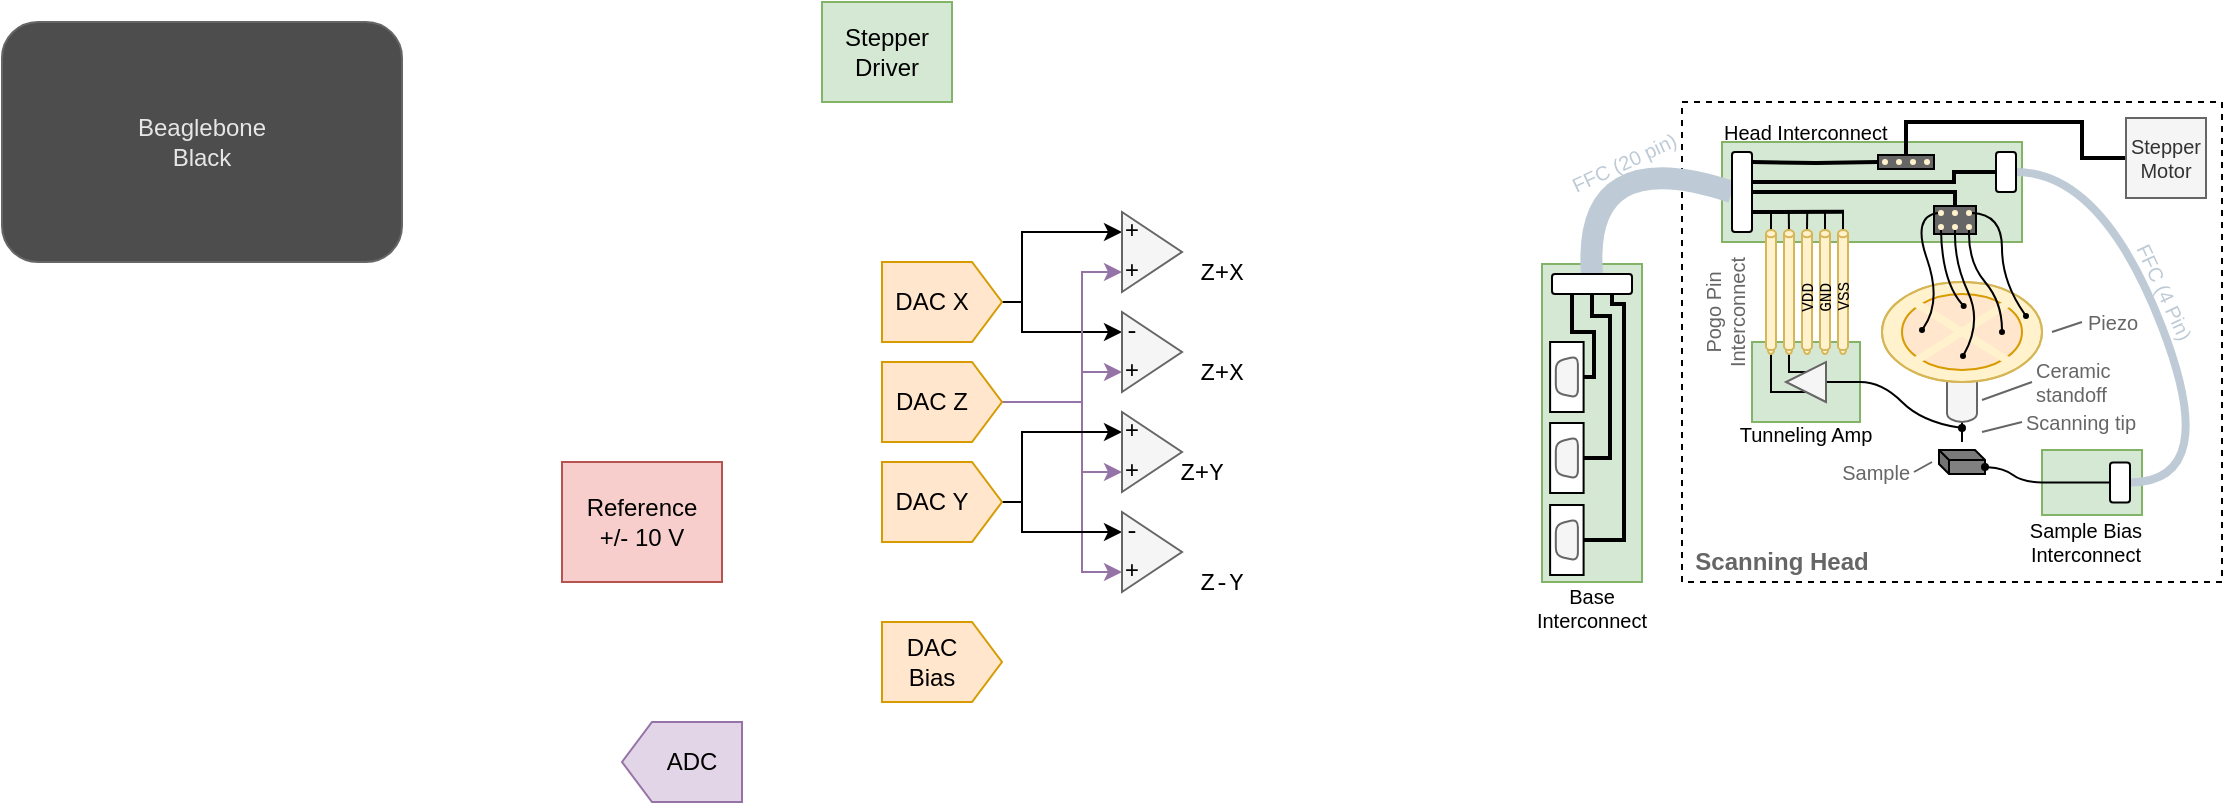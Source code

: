 <mxfile version="13.7.9" type="device"><diagram id="PWVRmw9z55yiGu2yDDxT" name="Page-1"><mxGraphModel dx="1240" dy="660" grid="1" gridSize="10" guides="1" tooltips="1" connect="1" arrows="1" fold="1" page="1" pageScale="1" pageWidth="1169" pageHeight="827" math="0" shadow="0"><root><mxCell id="0"/><mxCell id="1" parent="0"/><mxCell id="-ujul2zUoipCMN6Cd_q_-185" value="" style="rounded=0;whiteSpace=wrap;html=1;shadow=0;glass=0;sketch=0;fontFamily=Helvetica;fontSize=10;align=left;dashed=1;" vertex="1" parent="1"><mxGeometry x="1080" y="240" width="270" height="240" as="geometry"/></mxCell><mxCell id="-ujul2zUoipCMN6Cd_q_-92" value="" style="rounded=0;whiteSpace=wrap;html=1;strokeColor=#82b366;fillColor=#d5e8d4;fontFamily=Helvetica;fontSize=12;" vertex="1" parent="1"><mxGeometry x="1115" y="360" width="54" height="40" as="geometry"/></mxCell><mxCell id="-ujul2zUoipCMN6Cd_q_-146" value="" style="ellipse;whiteSpace=wrap;html=1;rounded=1;shadow=0;glass=0;sketch=0;strokeColor=#d6b656;fillColor=#fff2cc;fontFamily=Helvetica;fontSize=10;align=left;" vertex="1" parent="1"><mxGeometry x="1159" y="362" width="3" height="4" as="geometry"/></mxCell><mxCell id="-ujul2zUoipCMN6Cd_q_-99" value="" style="endArrow=none;html=1;strokeWidth=1;fontFamily=Helvetica;fontSize=12;fontColor=#000000;endFill=0;endSize=3;exitX=0.5;exitY=1;exitDx=0;exitDy=0;exitPerimeter=0;" edge="1" parent="1" source="-ujul2zUoipCMN6Cd_q_-98"><mxGeometry width="50" height="50" relative="1" as="geometry"><mxPoint x="1240" y="410" as="sourcePoint"/><mxPoint x="1220" y="410" as="targetPoint"/></mxGeometry></mxCell><mxCell id="-ujul2zUoipCMN6Cd_q_-98" value="" style="shape=cylinder3;whiteSpace=wrap;html=1;boundedLbl=1;backgroundOutline=1;size=4.4;fontFamily=Helvetica;fontSize=12;fillColor=#f5f5f5;strokeColor=#666666;fontColor=#333333;" vertex="1" parent="1"><mxGeometry x="1212.5" y="350" width="15" height="50" as="geometry"/></mxCell><mxCell id="-ujul2zUoipCMN6Cd_q_-1" value="Beaglebone&lt;br&gt;&lt;div&gt;Black&lt;/div&gt;" style="rounded=1;whiteSpace=wrap;html=1;strokeColor=#666666;fillColor=#4D4D4D;fontColor=#E6E6E6;" vertex="1" parent="1"><mxGeometry x="240" y="200" width="200" height="120" as="geometry"/></mxCell><mxCell id="-ujul2zUoipCMN6Cd_q_-2" value="&lt;div&gt;Reference&lt;/div&gt;&lt;div&gt;+/- 10 V&lt;br&gt;&lt;/div&gt;" style="rounded=0;whiteSpace=wrap;html=1;fillColor=#f8cecc;strokeColor=#b85450;" vertex="1" parent="1"><mxGeometry x="520" y="420" width="80" height="60" as="geometry"/></mxCell><mxCell id="-ujul2zUoipCMN6Cd_q_-50" style="edgeStyle=orthogonalEdgeStyle;rounded=0;jumpStyle=arc;orthogonalLoop=1;jettySize=auto;html=1;exitX=0.5;exitY=1;exitDx=0;exitDy=0;entryX=0;entryY=0.25;entryDx=0;entryDy=0;fontSize=12;fontColor=#000000;" edge="1" parent="1" source="-ujul2zUoipCMN6Cd_q_-4" target="-ujul2zUoipCMN6Cd_q_-21"><mxGeometry relative="1" as="geometry"><Array as="points"><mxPoint x="750" y="340"/><mxPoint x="750" y="305"/></Array></mxGeometry></mxCell><mxCell id="-ujul2zUoipCMN6Cd_q_-54" style="edgeStyle=orthogonalEdgeStyle;rounded=0;jumpStyle=arc;orthogonalLoop=1;jettySize=auto;html=1;exitX=0.5;exitY=1;exitDx=0;exitDy=0;entryX=0;entryY=0.25;entryDx=0;entryDy=0;fontSize=12;fontColor=#000000;" edge="1" parent="1" source="-ujul2zUoipCMN6Cd_q_-4" target="-ujul2zUoipCMN6Cd_q_-51"><mxGeometry relative="1" as="geometry"><Array as="points"><mxPoint x="750" y="340"/><mxPoint x="750" y="355"/></Array></mxGeometry></mxCell><mxCell id="-ujul2zUoipCMN6Cd_q_-4" value="" style="shape=offPageConnector;whiteSpace=wrap;html=1;rotation=-90;size=0.25;fillColor=#ffe6cc;strokeColor=#d79b00;" vertex="1" parent="1"><mxGeometry x="690" y="310" width="40" height="60" as="geometry"/></mxCell><mxCell id="-ujul2zUoipCMN6Cd_q_-6" value="DAC X" style="text;html=1;strokeColor=none;fillColor=none;align=center;verticalAlign=middle;whiteSpace=wrap;rounded=0;fontStyle=0;fontSize=12;" vertex="1" parent="1"><mxGeometry x="680" y="320" width="50" height="40" as="geometry"/></mxCell><mxCell id="-ujul2zUoipCMN6Cd_q_-57" style="edgeStyle=orthogonalEdgeStyle;rounded=0;jumpStyle=none;orthogonalLoop=1;jettySize=auto;html=1;exitX=0.5;exitY=1;exitDx=0;exitDy=0;entryX=0;entryY=0.75;entryDx=0;entryDy=0;fontSize=12;fontColor=#000000;fillColor=#e1d5e7;strokeColor=#9673a6;" edge="1" parent="1" source="-ujul2zUoipCMN6Cd_q_-14" target="-ujul2zUoipCMN6Cd_q_-21"><mxGeometry relative="1" as="geometry"><Array as="points"><mxPoint x="780" y="390"/><mxPoint x="780" y="325"/></Array></mxGeometry></mxCell><mxCell id="-ujul2zUoipCMN6Cd_q_-58" style="edgeStyle=orthogonalEdgeStyle;rounded=0;jumpStyle=none;orthogonalLoop=1;jettySize=auto;html=1;exitX=0.5;exitY=1;exitDx=0;exitDy=0;entryX=0;entryY=0.75;entryDx=0;entryDy=0;fontSize=12;fontColor=#000000;fillColor=#e1d5e7;strokeColor=#9673a6;" edge="1" parent="1" source="-ujul2zUoipCMN6Cd_q_-14" target="-ujul2zUoipCMN6Cd_q_-51"><mxGeometry relative="1" as="geometry"><Array as="points"><mxPoint x="780" y="390"/><mxPoint x="780" y="375"/></Array></mxGeometry></mxCell><mxCell id="-ujul2zUoipCMN6Cd_q_-59" style="edgeStyle=orthogonalEdgeStyle;rounded=0;jumpStyle=none;orthogonalLoop=1;jettySize=auto;html=1;exitX=0.5;exitY=1;exitDx=0;exitDy=0;entryX=0;entryY=0.75;entryDx=0;entryDy=0;fontSize=12;fontColor=#000000;fillColor=#e1d5e7;strokeColor=#9673a6;" edge="1" parent="1" source="-ujul2zUoipCMN6Cd_q_-14" target="-ujul2zUoipCMN6Cd_q_-52"><mxGeometry relative="1" as="geometry"><Array as="points"><mxPoint x="780" y="390"/><mxPoint x="780" y="425"/></Array></mxGeometry></mxCell><mxCell id="-ujul2zUoipCMN6Cd_q_-60" style="edgeStyle=orthogonalEdgeStyle;rounded=0;jumpStyle=none;orthogonalLoop=1;jettySize=auto;html=1;exitX=0.5;exitY=1;exitDx=0;exitDy=0;entryX=0;entryY=0.75;entryDx=0;entryDy=0;fontSize=12;fontColor=#000000;fillColor=#e1d5e7;strokeColor=#9673a6;" edge="1" parent="1" source="-ujul2zUoipCMN6Cd_q_-14" target="-ujul2zUoipCMN6Cd_q_-53"><mxGeometry relative="1" as="geometry"><Array as="points"><mxPoint x="780" y="390"/><mxPoint x="780" y="475"/></Array></mxGeometry></mxCell><mxCell id="-ujul2zUoipCMN6Cd_q_-14" value="" style="shape=offPageConnector;whiteSpace=wrap;html=1;rotation=-90;size=0.25;fillColor=#ffe6cc;strokeColor=#d79b00;" vertex="1" parent="1"><mxGeometry x="690" y="360" width="40" height="60" as="geometry"/></mxCell><mxCell id="-ujul2zUoipCMN6Cd_q_-15" value="DAC Z" style="text;html=1;strokeColor=none;fillColor=none;align=center;verticalAlign=middle;whiteSpace=wrap;rounded=0;" vertex="1" parent="1"><mxGeometry x="680" y="370" width="50" height="40" as="geometry"/></mxCell><mxCell id="-ujul2zUoipCMN6Cd_q_-55" style="edgeStyle=orthogonalEdgeStyle;rounded=0;jumpStyle=none;orthogonalLoop=1;jettySize=auto;html=1;exitX=0.5;exitY=1;exitDx=0;exitDy=0;entryX=0;entryY=0.25;entryDx=0;entryDy=0;fontSize=12;fontColor=#000000;" edge="1" parent="1" source="-ujul2zUoipCMN6Cd_q_-16" target="-ujul2zUoipCMN6Cd_q_-52"><mxGeometry relative="1" as="geometry"><Array as="points"><mxPoint x="750" y="440"/><mxPoint x="750" y="405"/></Array></mxGeometry></mxCell><mxCell id="-ujul2zUoipCMN6Cd_q_-56" style="edgeStyle=orthogonalEdgeStyle;rounded=0;jumpStyle=none;orthogonalLoop=1;jettySize=auto;html=1;exitX=0.5;exitY=1;exitDx=0;exitDy=0;entryX=0;entryY=0.25;entryDx=0;entryDy=0;fontSize=12;fontColor=#000000;" edge="1" parent="1" source="-ujul2zUoipCMN6Cd_q_-16" target="-ujul2zUoipCMN6Cd_q_-53"><mxGeometry relative="1" as="geometry"><Array as="points"><mxPoint x="750" y="440"/><mxPoint x="750" y="455"/></Array></mxGeometry></mxCell><mxCell id="-ujul2zUoipCMN6Cd_q_-16" value="" style="shape=offPageConnector;whiteSpace=wrap;html=1;rotation=-90;size=0.25;fillColor=#ffe6cc;strokeColor=#d79b00;" vertex="1" parent="1"><mxGeometry x="690" y="410" width="40" height="60" as="geometry"/></mxCell><mxCell id="-ujul2zUoipCMN6Cd_q_-17" value="&lt;div&gt;DAC Y&lt;/div&gt;" style="text;html=1;strokeColor=none;fillColor=none;align=center;verticalAlign=middle;whiteSpace=wrap;rounded=0;" vertex="1" parent="1"><mxGeometry x="680" y="420" width="50" height="40" as="geometry"/></mxCell><mxCell id="-ujul2zUoipCMN6Cd_q_-18" value="" style="shape=offPageConnector;whiteSpace=wrap;html=1;rotation=-90;size=0.25;fillColor=#ffe6cc;strokeColor=#d79b00;" vertex="1" parent="1"><mxGeometry x="690" y="490" width="40" height="60" as="geometry"/></mxCell><mxCell id="-ujul2zUoipCMN6Cd_q_-19" value="DAC Bias" style="text;html=1;strokeColor=none;fillColor=none;align=center;verticalAlign=middle;whiteSpace=wrap;rounded=0;" vertex="1" parent="1"><mxGeometry x="680" y="500" width="50" height="40" as="geometry"/></mxCell><mxCell id="-ujul2zUoipCMN6Cd_q_-21" value="" style="triangle;whiteSpace=wrap;html=1;fillColor=#f5f5f5;strokeColor=#666666;fontColor=#333333;" vertex="1" parent="1"><mxGeometry x="800" y="295" width="30" height="40" as="geometry"/></mxCell><mxCell id="-ujul2zUoipCMN6Cd_q_-42" value="Stepper Driver" style="rounded=0;whiteSpace=wrap;html=1;fontSize=12;fillColor=#d5e8d4;strokeColor=#82b366;" vertex="1" parent="1"><mxGeometry x="650" y="190" width="65" height="50" as="geometry"/></mxCell><mxCell id="-ujul2zUoipCMN6Cd_q_-48" value="+" style="text;html=1;strokeColor=none;fillColor=none;align=center;verticalAlign=middle;whiteSpace=wrap;rounded=0;fontSize=12;fontColor=#000000;fontFamily=Courier New;" vertex="1" parent="1"><mxGeometry x="800" y="295" width="10" height="20" as="geometry"/></mxCell><mxCell id="-ujul2zUoipCMN6Cd_q_-49" value="+" style="text;html=1;strokeColor=none;fillColor=none;align=center;verticalAlign=middle;whiteSpace=wrap;rounded=0;fontSize=12;fontColor=#000000;fontFamily=Courier New;" vertex="1" parent="1"><mxGeometry x="800" y="315" width="10" height="20" as="geometry"/></mxCell><mxCell id="-ujul2zUoipCMN6Cd_q_-51" value="" style="triangle;whiteSpace=wrap;html=1;fillColor=#f5f5f5;strokeColor=#666666;fontColor=#333333;" vertex="1" parent="1"><mxGeometry x="800" y="345" width="30" height="40" as="geometry"/></mxCell><mxCell id="-ujul2zUoipCMN6Cd_q_-52" value="" style="triangle;whiteSpace=wrap;html=1;fillColor=#f5f5f5;strokeColor=#666666;fontColor=#333333;" vertex="1" parent="1"><mxGeometry x="800" y="395" width="30" height="40" as="geometry"/></mxCell><mxCell id="-ujul2zUoipCMN6Cd_q_-53" value="" style="triangle;whiteSpace=wrap;html=1;fillColor=#f5f5f5;strokeColor=#666666;fontColor=#333333;" vertex="1" parent="1"><mxGeometry x="800" y="445" width="30" height="40" as="geometry"/></mxCell><mxCell id="-ujul2zUoipCMN6Cd_q_-61" value="-" style="text;html=1;strokeColor=none;fillColor=none;align=center;verticalAlign=middle;whiteSpace=wrap;rounded=0;fontSize=12;fontColor=#000000;fontFamily=Courier New;" vertex="1" parent="1"><mxGeometry x="800" y="345" width="10" height="20" as="geometry"/></mxCell><mxCell id="-ujul2zUoipCMN6Cd_q_-62" value="+" style="text;html=1;strokeColor=none;fillColor=none;align=center;verticalAlign=middle;whiteSpace=wrap;rounded=0;fontSize=12;fontColor=#000000;fontFamily=Courier New;" vertex="1" parent="1"><mxGeometry x="800" y="365" width="10" height="20" as="geometry"/></mxCell><mxCell id="-ujul2zUoipCMN6Cd_q_-63" value="+" style="text;html=1;strokeColor=none;fillColor=none;align=center;verticalAlign=middle;whiteSpace=wrap;rounded=0;fontSize=12;fontColor=#000000;fontFamily=Courier New;" vertex="1" parent="1"><mxGeometry x="800" y="395" width="10" height="20" as="geometry"/></mxCell><mxCell id="-ujul2zUoipCMN6Cd_q_-64" value="+" style="text;html=1;strokeColor=none;fillColor=none;align=center;verticalAlign=middle;whiteSpace=wrap;rounded=0;fontSize=12;fontColor=#000000;fontFamily=Courier New;" vertex="1" parent="1"><mxGeometry x="800" y="415" width="10" height="20" as="geometry"/></mxCell><mxCell id="-ujul2zUoipCMN6Cd_q_-65" value="-" style="text;html=1;strokeColor=none;fillColor=none;align=center;verticalAlign=middle;whiteSpace=wrap;rounded=0;fontSize=12;fontColor=#000000;fontFamily=Courier New;" vertex="1" parent="1"><mxGeometry x="800" y="445" width="10" height="20" as="geometry"/></mxCell><mxCell id="-ujul2zUoipCMN6Cd_q_-66" value="+" style="text;html=1;strokeColor=none;fillColor=none;align=center;verticalAlign=middle;whiteSpace=wrap;rounded=0;fontSize=12;fontColor=#000000;fontFamily=Courier New;" vertex="1" parent="1"><mxGeometry x="800" y="465" width="10" height="20" as="geometry"/></mxCell><mxCell id="-ujul2zUoipCMN6Cd_q_-73" value="&lt;font face=&quot;Courier New&quot;&gt;Z+X&lt;/font&gt;" style="text;html=1;strokeColor=none;fillColor=none;align=center;verticalAlign=middle;whiteSpace=wrap;rounded=0;fontSize=12;fontColor=#000000;" vertex="1" parent="1"><mxGeometry x="830" y="315" width="40" height="20" as="geometry"/></mxCell><mxCell id="-ujul2zUoipCMN6Cd_q_-74" value="&lt;font face=&quot;Courier New&quot;&gt;Z+X&lt;/font&gt;" style="text;html=1;strokeColor=none;fillColor=none;align=center;verticalAlign=middle;whiteSpace=wrap;rounded=0;fontSize=12;fontColor=#000000;" vertex="1" parent="1"><mxGeometry x="830" y="365" width="40" height="20" as="geometry"/></mxCell><mxCell id="-ujul2zUoipCMN6Cd_q_-75" value="&lt;font face=&quot;Courier New&quot;&gt;Z+Y&lt;/font&gt;" style="text;html=1;strokeColor=none;fillColor=none;align=center;verticalAlign=middle;whiteSpace=wrap;rounded=0;fontSize=12;fontColor=#000000;" vertex="1" parent="1"><mxGeometry x="820" y="415" width="40" height="20" as="geometry"/></mxCell><mxCell id="-ujul2zUoipCMN6Cd_q_-76" value="&lt;font face=&quot;Courier New&quot;&gt;Z-Y&lt;/font&gt;" style="text;html=1;strokeColor=none;fillColor=none;align=center;verticalAlign=middle;whiteSpace=wrap;rounded=0;fontSize=12;fontColor=#000000;" vertex="1" parent="1"><mxGeometry x="830" y="470" width="40" height="20" as="geometry"/></mxCell><mxCell id="-ujul2zUoipCMN6Cd_q_-86" value="" style="shape=offPageConnector;whiteSpace=wrap;html=1;rotation=90;size=0.25;fillColor=#e1d5e7;strokeColor=#9673a6;" vertex="1" parent="1"><mxGeometry x="560" y="540" width="40" height="60" as="geometry"/></mxCell><mxCell id="-ujul2zUoipCMN6Cd_q_-87" value="ADC" style="text;html=1;strokeColor=none;fillColor=none;align=center;verticalAlign=middle;whiteSpace=wrap;rounded=0;" vertex="1" parent="1"><mxGeometry x="560" y="550" width="50" height="40" as="geometry"/></mxCell><mxCell id="-ujul2zUoipCMN6Cd_q_-91" value="Piezo" style="text;html=1;strokeColor=none;fillColor=none;align=right;verticalAlign=middle;whiteSpace=wrap;rounded=0;fontFamily=Helvetica;fontSize=10;fontColor=#666666;" vertex="1" parent="1"><mxGeometry x="1280" y="340" width="30" height="20" as="geometry"/></mxCell><mxCell id="-ujul2zUoipCMN6Cd_q_-93" value="" style="ellipse;whiteSpace=wrap;html=1;fillColor=#fff2cc;fontFamily=Helvetica;fontSize=12;strokeColor=#d6b656;" vertex="1" parent="1"><mxGeometry x="1180" y="330" width="80" height="50" as="geometry"/></mxCell><mxCell id="-ujul2zUoipCMN6Cd_q_-94" value="" style="ellipse;whiteSpace=wrap;html=1;strokeColor=#d79b00;fillColor=#ffe6cc;fontFamily=Helvetica;fontSize=12;" vertex="1" parent="1"><mxGeometry x="1190" y="336" width="60" height="38" as="geometry"/></mxCell><mxCell id="-ujul2zUoipCMN6Cd_q_-95" value="" style="endArrow=none;html=1;strokeWidth=4;fontFamily=Helvetica;fontSize=12;fontColor=#000000;exitX=0;exitY=1;exitDx=0;exitDy=0;entryX=1;entryY=0;entryDx=0;entryDy=0;strokeColor=#FFF2CC;" edge="1" parent="1" source="-ujul2zUoipCMN6Cd_q_-93" target="-ujul2zUoipCMN6Cd_q_-93"><mxGeometry width="50" height="50" relative="1" as="geometry"><mxPoint x="1250" y="420" as="sourcePoint"/><mxPoint x="1300" y="370" as="targetPoint"/></mxGeometry></mxCell><mxCell id="-ujul2zUoipCMN6Cd_q_-96" value="" style="endArrow=none;html=1;strokeWidth=4;fontFamily=Helvetica;fontSize=12;fontColor=#000000;exitX=1;exitY=1;exitDx=0;exitDy=0;entryX=0;entryY=0;entryDx=0;entryDy=0;strokeColor=#FFF2CC;" edge="1" parent="1" source="-ujul2zUoipCMN6Cd_q_-93" target="-ujul2zUoipCMN6Cd_q_-93"><mxGeometry width="50" height="50" relative="1" as="geometry"><mxPoint x="1201.617" y="408.186" as="sourcePoint"/><mxPoint x="1258.284" y="351.716" as="targetPoint"/></mxGeometry></mxCell><mxCell id="-ujul2zUoipCMN6Cd_q_-97" value="" style="ellipse;whiteSpace=wrap;html=1;strokeColor=#d6b656;fontFamily=Helvetica;fontSize=12;fillColor=none;" vertex="1" parent="1"><mxGeometry x="1180" y="330" width="80" height="50" as="geometry"/></mxCell><mxCell id="-ujul2zUoipCMN6Cd_q_-100" value="Ceramic standoff" style="text;html=1;strokeColor=none;fillColor=none;align=left;verticalAlign=middle;whiteSpace=wrap;rounded=0;fontFamily=Helvetica;fontSize=10;fontColor=#666666;" vertex="1" parent="1"><mxGeometry x="1255" y="370" width="60" height="20" as="geometry"/></mxCell><mxCell id="-ujul2zUoipCMN6Cd_q_-101" value="Scanning tip" style="text;html=1;strokeColor=none;fillColor=none;align=left;verticalAlign=middle;whiteSpace=wrap;rounded=0;fontFamily=Helvetica;fontSize=10;fontColor=#666666;" vertex="1" parent="1"><mxGeometry x="1250" y="390" width="60" height="20" as="geometry"/></mxCell><mxCell id="-ujul2zUoipCMN6Cd_q_-102" value="" style="endArrow=none;html=1;strokeColor=#666666;strokeWidth=1;fontFamily=Helvetica;fontSize=10;fontColor=#808080;exitX=0;exitY=0.5;exitDx=0;exitDy=0;fillColor=#f5f5f5;" edge="1" parent="1" source="-ujul2zUoipCMN6Cd_q_-100"><mxGeometry width="50" height="50" relative="1" as="geometry"><mxPoint x="1260" y="414" as="sourcePoint"/><mxPoint x="1230" y="389" as="targetPoint"/></mxGeometry></mxCell><mxCell id="-ujul2zUoipCMN6Cd_q_-103" value="" style="endArrow=none;html=1;strokeColor=#666666;strokeWidth=1;fontFamily=Helvetica;fontSize=10;fontColor=#808080;exitX=0;exitY=0.5;exitDx=0;exitDy=0;fillColor=#f5f5f5;" edge="1" parent="1" source="-ujul2zUoipCMN6Cd_q_-101"><mxGeometry width="50" height="50" relative="1" as="geometry"><mxPoint x="1200" y="394" as="sourcePoint"/><mxPoint x="1230" y="405" as="targetPoint"/></mxGeometry></mxCell><mxCell id="-ujul2zUoipCMN6Cd_q_-113" value="" style="endArrow=none;html=1;strokeColor=#666666;strokeWidth=1;fontFamily=Helvetica;fontSize=10;fontColor=#808080;exitX=0;exitY=0.5;exitDx=0;exitDy=0;fillColor=#f5f5f5;" edge="1" parent="1" source="-ujul2zUoipCMN6Cd_q_-91"><mxGeometry width="50" height="50" relative="1" as="geometry"><mxPoint x="1280" y="369" as="sourcePoint"/><mxPoint x="1265" y="355" as="targetPoint"/></mxGeometry></mxCell><mxCell id="-ujul2zUoipCMN6Cd_q_-114" value="" style="rounded=0;whiteSpace=wrap;html=1;strokeColor=#82b366;fillColor=#d5e8d4;fontFamily=Helvetica;fontSize=10;align=left;shadow=0;" vertex="1" parent="1"><mxGeometry x="1100" y="260" width="150" height="50" as="geometry"/></mxCell><mxCell id="-ujul2zUoipCMN6Cd_q_-115" value="" style="curved=1;endArrow=none;html=1;strokeWidth=1;fontFamily=Helvetica;fontSize=10;fontColor=#666666;endFill=0;entryX=1;entryY=0.5;entryDx=0;entryDy=0;endSize=3;startSize=3;startArrow=oval;startFill=1;" edge="1" parent="1" target="-ujul2zUoipCMN6Cd_q_-92"><mxGeometry width="50" height="50" relative="1" as="geometry"><mxPoint x="1220" y="403" as="sourcePoint"/><mxPoint x="1150" y="370" as="targetPoint"/><Array as="points"><mxPoint x="1200" y="400"/><mxPoint x="1180" y="380"/></Array></mxGeometry></mxCell><mxCell id="-ujul2zUoipCMN6Cd_q_-117" value="Tunneling Amp" style="text;html=1;strokeColor=none;fillColor=none;align=center;verticalAlign=middle;whiteSpace=wrap;rounded=0;fontFamily=Helvetica;fontSize=10;" vertex="1" parent="1"><mxGeometry x="1107" y="401" width="70" height="10" as="geometry"/></mxCell><mxCell id="-ujul2zUoipCMN6Cd_q_-118" value="" style="endArrow=none;html=1;strokeWidth=1;fontFamily=Helvetica;fontSize=10;fontColor=#000000;exitX=0;exitY=0.5;exitDx=0;exitDy=0;entryX=1;entryY=0.5;entryDx=0;entryDy=0;" edge="1" parent="1" source="-ujul2zUoipCMN6Cd_q_-116" target="-ujul2zUoipCMN6Cd_q_-92"><mxGeometry width="50" height="50" relative="1" as="geometry"><mxPoint x="1109" y="430" as="sourcePoint"/><mxPoint x="1159" y="380" as="targetPoint"/></mxGeometry></mxCell><mxCell id="-ujul2zUoipCMN6Cd_q_-155" style="edgeStyle=orthogonalEdgeStyle;rounded=0;sketch=0;jumpStyle=none;orthogonalLoop=1;jettySize=auto;html=1;exitX=0.5;exitY=1;exitDx=0;exitDy=0;entryX=0.5;entryY=1;entryDx=0;entryDy=0;startArrow=none;startFill=0;startSize=2;endArrow=none;endFill=0;endSize=3;strokeWidth=1;fontFamily=Helvetica;fontSize=10;fontColor=#BECBD6;" edge="1" parent="1" source="-ujul2zUoipCMN6Cd_q_-116" target="-ujul2zUoipCMN6Cd_q_-151"><mxGeometry relative="1" as="geometry"/></mxCell><mxCell id="-ujul2zUoipCMN6Cd_q_-156" style="edgeStyle=orthogonalEdgeStyle;rounded=0;sketch=0;jumpStyle=none;orthogonalLoop=1;jettySize=auto;html=1;exitX=0.5;exitY=0;exitDx=0;exitDy=0;entryX=0.5;entryY=1;entryDx=0;entryDy=0;startArrow=none;startFill=0;startSize=2;endArrow=none;endFill=0;endSize=3;strokeColor=#000000;strokeWidth=1;fontFamily=Helvetica;fontSize=10;fontColor=#BECBD6;" edge="1" parent="1" source="-ujul2zUoipCMN6Cd_q_-116" target="-ujul2zUoipCMN6Cd_q_-153"><mxGeometry relative="1" as="geometry"/></mxCell><mxCell id="-ujul2zUoipCMN6Cd_q_-116" value="" style="triangle;whiteSpace=wrap;html=1;fillColor=#f5f5f5;strokeColor=#666666;fontColor=#333333;rotation=-180;" vertex="1" parent="1"><mxGeometry x="1132" y="370" width="20" height="20" as="geometry"/></mxCell><mxCell id="-ujul2zUoipCMN6Cd_q_-126" value="" style="rounded=0;whiteSpace=wrap;html=1;strokeColor=#82b366;fillColor=#d5e8d4;fontFamily=Helvetica;fontSize=10;align=left;" vertex="1" parent="1"><mxGeometry x="1010" y="321" width="50" height="159" as="geometry"/></mxCell><mxCell id="-ujul2zUoipCMN6Cd_q_-128" value="" style="rounded=0;whiteSpace=wrap;html=1;strokeColor=#82b366;fillColor=#d5e8d4;fontFamily=Helvetica;fontSize=10;align=left;" vertex="1" parent="1"><mxGeometry x="1260" y="414" width="50" height="32.5" as="geometry"/></mxCell><mxCell id="-ujul2zUoipCMN6Cd_q_-132" value="" style="shape=cube;whiteSpace=wrap;html=1;boundedLbl=1;backgroundOutline=1;darkOpacity=0.05;darkOpacity2=0.1;fontFamily=Helvetica;fontSize=10;align=left;size=5;fillColor=#808080;" vertex="1" parent="1"><mxGeometry x="1208.5" y="414" width="23" height="12" as="geometry"/></mxCell><mxCell id="-ujul2zUoipCMN6Cd_q_-133" value="Sample" style="text;html=1;strokeColor=none;fillColor=none;align=right;verticalAlign=middle;whiteSpace=wrap;rounded=0;fontFamily=Helvetica;fontSize=10;fontColor=#666666;" vertex="1" parent="1"><mxGeometry x="1136" y="415" width="60" height="20" as="geometry"/></mxCell><mxCell id="-ujul2zUoipCMN6Cd_q_-134" value="" style="endArrow=none;html=1;strokeColor=#666666;strokeWidth=1;fontFamily=Helvetica;fontSize=10;fontColor=#808080;fillColor=#f5f5f5;entryX=1;entryY=0.5;entryDx=0;entryDy=0;" edge="1" parent="1" target="-ujul2zUoipCMN6Cd_q_-133"><mxGeometry width="50" height="50" relative="1" as="geometry"><mxPoint x="1205" y="420" as="sourcePoint"/><mxPoint x="1240" y="415" as="targetPoint"/></mxGeometry></mxCell><mxCell id="-ujul2zUoipCMN6Cd_q_-135" value="" style="curved=1;endArrow=none;html=1;strokeWidth=1;fontFamily=Helvetica;fontSize=10;fontColor=#666666;endFill=0;entryX=0;entryY=0.5;entryDx=0;entryDy=0;endSize=3;startSize=3;startArrow=oval;startFill=1;exitX=0;exitY=0;exitDx=23;exitDy=8.5;exitPerimeter=0;" edge="1" parent="1" source="-ujul2zUoipCMN6Cd_q_-132" target="-ujul2zUoipCMN6Cd_q_-128"><mxGeometry width="50" height="50" relative="1" as="geometry"><mxPoint x="1230" y="402" as="sourcePoint"/><mxPoint x="1179" y="379" as="targetPoint"/><Array as="points"><mxPoint x="1241" y="423"/><mxPoint x="1250" y="430"/></Array></mxGeometry></mxCell><mxCell id="-ujul2zUoipCMN6Cd_q_-137" value="" style="endArrow=none;html=1;strokeWidth=1;fontFamily=Helvetica;fontSize=10;fontColor=#000000;exitX=0;exitY=0.5;exitDx=0;exitDy=0;entryX=0;entryY=0.5;entryDx=0;entryDy=0;" edge="1" parent="1" source="-ujul2zUoipCMN6Cd_q_-128" target="-ujul2zUoipCMN6Cd_q_-143"><mxGeometry width="50" height="50" relative="1" as="geometry"><mxPoint x="1267.5" y="434" as="sourcePoint"/><mxPoint x="1270" y="460" as="targetPoint"/></mxGeometry></mxCell><mxCell id="-ujul2zUoipCMN6Cd_q_-136" value="" style="curved=1;endArrow=none;html=1;strokeWidth=4;fontFamily=Helvetica;fontSize=10;fontColor=#000000;endFill=0;sketch=0;entryX=1;entryY=0.5;entryDx=0;entryDy=0;fillColor=#fff2cc;exitX=1;exitY=0.5;exitDx=0;exitDy=0;strokeColor=#BECBD6;" edge="1" parent="1" source="-ujul2zUoipCMN6Cd_q_-143" target="-ujul2zUoipCMN6Cd_q_-142"><mxGeometry width="50" height="50" relative="1" as="geometry"><mxPoint x="1320" y="430" as="sourcePoint"/><mxPoint x="1360" y="380" as="targetPoint"/><Array as="points"><mxPoint x="1350" y="430"/><mxPoint x="1290" y="275"/></Array></mxGeometry></mxCell><mxCell id="-ujul2zUoipCMN6Cd_q_-138" value="Sample Bias Interconnect" style="text;html=1;strokeColor=none;fillColor=none;align=center;verticalAlign=middle;whiteSpace=wrap;rounded=0;fontFamily=Helvetica;fontSize=10;" vertex="1" parent="1"><mxGeometry x="1247" y="455" width="70" height="10" as="geometry"/></mxCell><mxCell id="-ujul2zUoipCMN6Cd_q_-139" value="&lt;div&gt;FFC (4 Pin)&lt;br&gt;&lt;/div&gt;" style="text;html=1;strokeColor=none;fillColor=none;align=center;verticalAlign=middle;whiteSpace=wrap;rounded=0;fontFamily=Helvetica;fontSize=10;rotation=65;fontColor=#BECBD6;" vertex="1" parent="1"><mxGeometry x="1291" y="325" width="61" height="20" as="geometry"/></mxCell><mxCell id="-ujul2zUoipCMN6Cd_q_-141" value="Head Interconnect" style="text;html=1;strokeColor=none;fillColor=none;align=left;verticalAlign=middle;whiteSpace=wrap;rounded=0;fontFamily=Helvetica;fontSize=10;" vertex="1" parent="1"><mxGeometry x="1099" y="250" width="120" height="10" as="geometry"/></mxCell><mxCell id="-ujul2zUoipCMN6Cd_q_-142" value="" style="rounded=1;whiteSpace=wrap;html=1;fontFamily=Helvetica;fontSize=10;align=left;glass=0;shadow=0;" vertex="1" parent="1"><mxGeometry x="1237" y="265" width="10" height="20" as="geometry"/></mxCell><mxCell id="-ujul2zUoipCMN6Cd_q_-143" value="" style="rounded=1;whiteSpace=wrap;html=1;fontFamily=Helvetica;fontSize=10;align=left;sketch=0;" vertex="1" parent="1"><mxGeometry x="1294" y="420.25" width="10" height="20" as="geometry"/></mxCell><mxCell id="-ujul2zUoipCMN6Cd_q_-176" style="edgeStyle=orthogonalEdgeStyle;rounded=0;sketch=0;jumpStyle=none;orthogonalLoop=1;jettySize=auto;html=1;exitX=0.5;exitY=0;exitDx=0;exitDy=0;exitPerimeter=0;startArrow=none;startFill=0;startSize=2;endArrow=none;endFill=0;endSize=3;strokeColor=#000000;strokeWidth=1;fontFamily=Helvetica;fontSize=10;fontColor=#666666;" edge="1" parent="1" source="-ujul2zUoipCMN6Cd_q_-144"><mxGeometry relative="1" as="geometry"><mxPoint x="1161" y="295" as="targetPoint"/><Array as="points"><mxPoint x="1161" y="295"/></Array></mxGeometry></mxCell><mxCell id="-ujul2zUoipCMN6Cd_q_-144" value="" style="shape=cylinder3;whiteSpace=wrap;html=1;boundedLbl=1;backgroundOutline=1;size=1.8;rounded=1;shadow=0;glass=0;sketch=0;strokeColor=#d6b656;fillColor=#fff2cc;fontFamily=Helvetica;fontSize=10;align=left;" vertex="1" parent="1"><mxGeometry x="1158" y="304" width="5" height="60" as="geometry"/></mxCell><mxCell id="-ujul2zUoipCMN6Cd_q_-147" value="" style="ellipse;whiteSpace=wrap;html=1;rounded=1;shadow=0;glass=0;sketch=0;strokeColor=#d6b656;fillColor=#fff2cc;fontFamily=Helvetica;fontSize=10;align=left;" vertex="1" parent="1"><mxGeometry x="1150" y="362" width="3" height="4" as="geometry"/></mxCell><mxCell id="-ujul2zUoipCMN6Cd_q_-177" style="edgeStyle=orthogonalEdgeStyle;rounded=0;sketch=0;jumpStyle=none;orthogonalLoop=1;jettySize=auto;html=1;exitX=0.5;exitY=0;exitDx=0;exitDy=0;exitPerimeter=0;startArrow=none;startFill=0;startSize=2;endArrow=none;endFill=0;endSize=3;strokeColor=#000000;strokeWidth=1;fontFamily=Helvetica;fontSize=10;fontColor=#666666;" edge="1" parent="1" source="-ujul2zUoipCMN6Cd_q_-148"><mxGeometry relative="1" as="geometry"><mxPoint x="1151.5" y="295.056" as="targetPoint"/></mxGeometry></mxCell><mxCell id="-ujul2zUoipCMN6Cd_q_-148" value="" style="shape=cylinder3;whiteSpace=wrap;html=1;boundedLbl=1;backgroundOutline=1;size=1.8;rounded=1;shadow=0;glass=0;sketch=0;strokeColor=#d6b656;fillColor=#fff2cc;fontFamily=Helvetica;fontSize=10;align=left;" vertex="1" parent="1"><mxGeometry x="1149" y="304" width="5" height="60" as="geometry"/></mxCell><mxCell id="-ujul2zUoipCMN6Cd_q_-149" value="" style="ellipse;whiteSpace=wrap;html=1;rounded=1;shadow=0;glass=0;sketch=0;strokeColor=#d6b656;fillColor=#fff2cc;fontFamily=Helvetica;fontSize=10;align=left;" vertex="1" parent="1"><mxGeometry x="1141" y="362" width="3" height="4" as="geometry"/></mxCell><mxCell id="-ujul2zUoipCMN6Cd_q_-178" style="edgeStyle=orthogonalEdgeStyle;rounded=0;sketch=0;jumpStyle=none;orthogonalLoop=1;jettySize=auto;html=1;exitX=0.5;exitY=0;exitDx=0;exitDy=0;exitPerimeter=0;startArrow=none;startFill=0;startSize=2;endArrow=none;endFill=0;endSize=3;strokeColor=#000000;strokeWidth=1;fontFamily=Helvetica;fontSize=10;fontColor=#666666;" edge="1" parent="1" source="-ujul2zUoipCMN6Cd_q_-150"><mxGeometry relative="1" as="geometry"><mxPoint x="1142.611" y="294.778" as="targetPoint"/></mxGeometry></mxCell><mxCell id="-ujul2zUoipCMN6Cd_q_-150" value="" style="shape=cylinder3;whiteSpace=wrap;html=1;boundedLbl=1;backgroundOutline=1;size=1.8;rounded=1;shadow=0;glass=0;sketch=0;strokeColor=#d6b656;fillColor=#fff2cc;fontFamily=Helvetica;fontSize=10;align=left;" vertex="1" parent="1"><mxGeometry x="1140" y="304" width="5" height="60" as="geometry"/></mxCell><mxCell id="-ujul2zUoipCMN6Cd_q_-151" value="" style="ellipse;whiteSpace=wrap;html=1;rounded=1;shadow=0;glass=0;sketch=0;strokeColor=#d6b656;fillColor=#fff2cc;fontFamily=Helvetica;fontSize=10;align=left;" vertex="1" parent="1"><mxGeometry x="1132" y="362" width="3" height="4" as="geometry"/></mxCell><mxCell id="-ujul2zUoipCMN6Cd_q_-179" style="edgeStyle=orthogonalEdgeStyle;rounded=0;sketch=0;jumpStyle=none;orthogonalLoop=1;jettySize=auto;html=1;exitX=0.5;exitY=0;exitDx=0;exitDy=0;exitPerimeter=0;startArrow=none;startFill=0;startSize=2;endArrow=none;endFill=0;endSize=3;strokeColor=#000000;strokeWidth=1;fontFamily=Helvetica;fontSize=10;fontColor=#666666;" edge="1" parent="1" source="-ujul2zUoipCMN6Cd_q_-152"><mxGeometry relative="1" as="geometry"><mxPoint x="1133.387" y="295" as="targetPoint"/></mxGeometry></mxCell><mxCell id="-ujul2zUoipCMN6Cd_q_-152" value="" style="shape=cylinder3;whiteSpace=wrap;html=1;boundedLbl=1;backgroundOutline=1;size=1.8;rounded=1;shadow=0;glass=0;sketch=0;strokeColor=#d6b656;fillColor=#fff2cc;fontFamily=Helvetica;fontSize=10;align=left;" vertex="1" parent="1"><mxGeometry x="1131" y="304" width="5" height="60" as="geometry"/></mxCell><mxCell id="-ujul2zUoipCMN6Cd_q_-153" value="" style="ellipse;whiteSpace=wrap;html=1;rounded=1;shadow=0;glass=0;sketch=0;strokeColor=#d6b656;fillColor=#fff2cc;fontFamily=Helvetica;fontSize=10;align=left;" vertex="1" parent="1"><mxGeometry x="1123" y="362" width="3" height="4" as="geometry"/></mxCell><mxCell id="-ujul2zUoipCMN6Cd_q_-180" style="edgeStyle=orthogonalEdgeStyle;rounded=0;sketch=0;jumpStyle=none;orthogonalLoop=1;jettySize=auto;html=1;exitX=0.5;exitY=0;exitDx=0;exitDy=0;exitPerimeter=0;startArrow=none;startFill=0;startSize=2;endArrow=none;endFill=0;endSize=3;strokeColor=#000000;strokeWidth=1;fontFamily=Helvetica;fontSize=10;fontColor=#666666;" edge="1" parent="1" source="-ujul2zUoipCMN6Cd_q_-154"><mxGeometry relative="1" as="geometry"><mxPoint x="1124.516" y="295.161" as="targetPoint"/></mxGeometry></mxCell><mxCell id="-ujul2zUoipCMN6Cd_q_-154" value="" style="shape=cylinder3;whiteSpace=wrap;html=1;boundedLbl=1;backgroundOutline=1;size=1.8;rounded=1;shadow=0;glass=0;sketch=0;strokeColor=#d6b656;fillColor=#fff2cc;fontFamily=Helvetica;fontSize=10;align=left;" vertex="1" parent="1"><mxGeometry x="1122" y="304" width="5" height="60" as="geometry"/></mxCell><mxCell id="-ujul2zUoipCMN6Cd_q_-157" value="VDD" style="text;html=1;strokeColor=none;align=center;verticalAlign=middle;whiteSpace=wrap;rounded=0;shadow=0;glass=0;sketch=0;fontFamily=Courier New;fontSize=8;rotation=-90;opacity=50;" vertex="1" parent="1"><mxGeometry x="1133.32" y="331.7" width="18.38" height="11" as="geometry"/></mxCell><mxCell id="-ujul2zUoipCMN6Cd_q_-160" value="GND" style="text;html=1;strokeColor=none;align=center;verticalAlign=middle;whiteSpace=wrap;rounded=0;shadow=0;glass=0;sketch=0;fontFamily=Courier New;fontSize=8;rotation=-90;opacity=50;" vertex="1" parent="1"><mxGeometry x="1142.31" y="331.7" width="18.38" height="11" as="geometry"/></mxCell><mxCell id="-ujul2zUoipCMN6Cd_q_-161" value="VSS" style="text;html=1;strokeColor=none;align=center;verticalAlign=middle;whiteSpace=wrap;rounded=0;shadow=0;glass=0;sketch=0;fontFamily=Courier New;fontSize=8;rotation=-90;opacity=50;" vertex="1" parent="1"><mxGeometry x="1151.7" y="331.7" width="18.38" height="11" as="geometry"/></mxCell><mxCell id="-ujul2zUoipCMN6Cd_q_-162" value="Pogo Pin Interconnect" style="text;html=1;strokeColor=none;fillColor=none;align=center;verticalAlign=middle;whiteSpace=wrap;rounded=0;shadow=0;glass=0;sketch=0;fontFamily=Helvetica;fontSize=10;opacity=50;fontColor=#666666;rotation=-90;" vertex="1" parent="1"><mxGeometry x="1070" y="335" width="63" height="20" as="geometry"/></mxCell><mxCell id="-ujul2zUoipCMN6Cd_q_-175" style="edgeStyle=orthogonalEdgeStyle;rounded=0;sketch=0;jumpStyle=none;orthogonalLoop=1;jettySize=auto;html=1;exitX=0.5;exitY=0;exitDx=0;exitDy=0;entryX=1;entryY=0.5;entryDx=0;entryDy=0;startArrow=none;startFill=0;startSize=2;endArrow=none;endFill=0;endSize=3;strokeColor=#000000;strokeWidth=2;fontFamily=Helvetica;fontSize=10;fontColor=#666666;" edge="1" parent="1" source="-ujul2zUoipCMN6Cd_q_-167" target="-ujul2zUoipCMN6Cd_q_-164"><mxGeometry relative="1" as="geometry"><Array as="points"><mxPoint x="1216" y="285"/></Array></mxGeometry></mxCell><mxCell id="-ujul2zUoipCMN6Cd_q_-167" value="" style="rounded=0;whiteSpace=wrap;html=1;shadow=0;glass=0;sketch=0;fontFamily=Helvetica;fontSize=10;align=left;fillColor=#666666;" vertex="1" parent="1"><mxGeometry x="1206" y="292" width="21" height="14" as="geometry"/></mxCell><mxCell id="-ujul2zUoipCMN6Cd_q_-166" value="" style="ellipse;whiteSpace=wrap;html=1;aspect=fixed;rounded=1;shadow=0;glass=0;sketch=0;fillColor=#fff2cc;fontFamily=Helvetica;fontSize=10;align=left;strokeColor=none;" vertex="1" parent="1"><mxGeometry x="1215" y="294" width="3" height="3" as="geometry"/></mxCell><mxCell id="-ujul2zUoipCMN6Cd_q_-168" value="" style="ellipse;whiteSpace=wrap;html=1;aspect=fixed;rounded=1;shadow=0;glass=0;sketch=0;fillColor=#fff2cc;fontFamily=Helvetica;fontSize=10;align=left;strokeColor=none;" vertex="1" parent="1"><mxGeometry x="1222" y="294" width="3" height="3" as="geometry"/></mxCell><mxCell id="-ujul2zUoipCMN6Cd_q_-169" value="" style="ellipse;whiteSpace=wrap;html=1;aspect=fixed;rounded=1;shadow=0;glass=0;sketch=0;fillColor=#fff2cc;fontFamily=Helvetica;fontSize=10;align=left;strokeColor=none;" vertex="1" parent="1"><mxGeometry x="1208" y="294" width="3" height="3" as="geometry"/></mxCell><mxCell id="-ujul2zUoipCMN6Cd_q_-170" value="" style="ellipse;whiteSpace=wrap;html=1;aspect=fixed;rounded=1;shadow=0;glass=0;sketch=0;fillColor=#fff2cc;fontFamily=Helvetica;fontSize=10;align=left;strokeColor=none;" vertex="1" parent="1"><mxGeometry x="1208" y="301" width="3" height="3" as="geometry"/></mxCell><mxCell id="-ujul2zUoipCMN6Cd_q_-171" value="" style="ellipse;whiteSpace=wrap;html=1;aspect=fixed;rounded=1;shadow=0;glass=0;sketch=0;fillColor=#fff2cc;fontFamily=Helvetica;fontSize=10;align=left;strokeColor=none;" vertex="1" parent="1"><mxGeometry x="1215" y="301" width="3" height="3" as="geometry"/></mxCell><mxCell id="-ujul2zUoipCMN6Cd_q_-172" value="" style="ellipse;whiteSpace=wrap;html=1;aspect=fixed;rounded=1;shadow=0;glass=0;sketch=0;fillColor=#fff2cc;fontFamily=Helvetica;fontSize=10;align=left;strokeColor=none;" vertex="1" parent="1"><mxGeometry x="1222" y="301" width="3" height="3" as="geometry"/></mxCell><mxCell id="-ujul2zUoipCMN6Cd_q_-111" value="" style="curved=1;endArrow=none;html=1;strokeWidth=1;fontFamily=Helvetica;fontSize=10;fontColor=#666666;endFill=0;startArrow=oval;startFill=1;startSize=2;entryX=0;entryY=0.5;entryDx=0;entryDy=0;" edge="1" parent="1" target="-ujul2zUoipCMN6Cd_q_-169"><mxGeometry width="50" height="50" relative="1" as="geometry"><mxPoint x="1200" y="354" as="sourcePoint"/><mxPoint x="1204.5" y="300.25" as="targetPoint"/><Array as="points"><mxPoint x="1210" y="340"/><mxPoint x="1195" y="297"/></Array></mxGeometry></mxCell><mxCell id="-ujul2zUoipCMN6Cd_q_-110" value="" style="curved=1;endArrow=none;html=1;strokeWidth=1;fontFamily=Helvetica;fontSize=10;fontColor=#666666;endFill=0;startArrow=oval;startFill=1;startSize=2;entryX=0.5;entryY=1;entryDx=0;entryDy=0;" edge="1" parent="1" target="-ujul2zUoipCMN6Cd_q_-170"><mxGeometry width="50" height="50" relative="1" as="geometry"><mxPoint x="1220.84" y="342" as="sourcePoint"/><mxPoint x="1210.25" y="304" as="targetPoint"/><Array as="points"><mxPoint x="1210" y="330"/></Array></mxGeometry></mxCell><mxCell id="-ujul2zUoipCMN6Cd_q_-109" value="" style="curved=1;endArrow=none;html=1;strokeWidth=1;fontFamily=Helvetica;fontSize=10;fontColor=#666666;endFill=0;startArrow=oval;startFill=1;startSize=2;entryX=0.5;entryY=1;entryDx=0;entryDy=0;" edge="1" parent="1" target="-ujul2zUoipCMN6Cd_q_-172"><mxGeometry width="50" height="50" relative="1" as="geometry"><mxPoint x="1240" y="355" as="sourcePoint"/><mxPoint x="1227.5" y="296.5" as="targetPoint"/><Array as="points"><mxPoint x="1240" y="340"/><mxPoint x="1223" y="320"/></Array></mxGeometry></mxCell><mxCell id="-ujul2zUoipCMN6Cd_q_-112" value="" style="curved=1;endArrow=none;html=1;strokeWidth=1;fontFamily=Helvetica;fontSize=10;fontColor=#666666;endFill=0;startSize=2;startArrow=oval;startFill=1;entryX=0.5;entryY=1;entryDx=0;entryDy=0;" edge="1" parent="1" target="-ujul2zUoipCMN6Cd_q_-171"><mxGeometry width="50" height="50" relative="1" as="geometry"><mxPoint x="1220.5" y="367" as="sourcePoint"/><mxPoint x="1221.75" y="304" as="targetPoint"/><Array as="points"><mxPoint x="1230" y="350"/><mxPoint x="1216" y="320"/></Array></mxGeometry></mxCell><mxCell id="-ujul2zUoipCMN6Cd_q_-174" value="" style="curved=1;endArrow=none;html=1;strokeWidth=1;fontFamily=Helvetica;fontSize=10;fontColor=#666666;endFill=0;startArrow=oval;startFill=1;startSize=2;entryX=1;entryY=0.5;entryDx=0;entryDy=0;exitX=0.9;exitY=0.34;exitDx=0;exitDy=0;exitPerimeter=0;" edge="1" parent="1" source="-ujul2zUoipCMN6Cd_q_-97" target="-ujul2zUoipCMN6Cd_q_-168"><mxGeometry width="50" height="50" relative="1" as="geometry"><mxPoint x="1250" y="365" as="sourcePoint"/><mxPoint x="1232.5" y="314" as="targetPoint"/><Array as="points"><mxPoint x="1240" y="330"/><mxPoint x="1240" y="296"/></Array></mxGeometry></mxCell><mxCell id="-ujul2zUoipCMN6Cd_q_-181" value="" style="endArrow=none;html=1;strokeColor=#000000;strokeWidth=2;fontFamily=Helvetica;fontSize=10;fontColor=#666666;exitX=1;exitY=0.75;exitDx=0;exitDy=0;" edge="1" parent="1" source="-ujul2zUoipCMN6Cd_q_-164"><mxGeometry width="50" height="50" relative="1" as="geometry"><mxPoint x="1106" y="294.91" as="sourcePoint"/><mxPoint x="1161" y="294.91" as="targetPoint"/></mxGeometry></mxCell><mxCell id="-ujul2zUoipCMN6Cd_q_-183" value="" style="curved=1;endArrow=none;html=1;strokeWidth=11;fontFamily=Helvetica;fontSize=10;fontColor=#000000;endFill=0;sketch=0;entryX=0;entryY=0.5;entryDx=0;entryDy=0;fillColor=#fff2cc;exitX=0;exitY=0.5;exitDx=0;exitDy=0;strokeColor=#BECBD6;" edge="1" parent="1" source="-ujul2zUoipCMN6Cd_q_-182" target="-ujul2zUoipCMN6Cd_q_-164"><mxGeometry width="50" height="50" relative="1" as="geometry"><mxPoint x="1069" y="440.25" as="sourcePoint"/><mxPoint x="1012" y="285" as="targetPoint"/><Array as="points"><mxPoint x="1030" y="260"/></Array></mxGeometry></mxCell><mxCell id="-ujul2zUoipCMN6Cd_q_-200" style="edgeStyle=orthogonalEdgeStyle;rounded=0;sketch=0;jumpStyle=none;orthogonalLoop=1;jettySize=auto;html=1;exitX=0.984;exitY=0.375;exitDx=0;exitDy=0;startArrow=none;startFill=0;startSize=2;endArrow=none;endFill=0;endSize=3;strokeColor=#000000;strokeWidth=2;fontFamily=Helvetica;fontSize=10;fontColor=#666666;exitPerimeter=0;" edge="1" parent="1" source="-ujul2zUoipCMN6Cd_q_-164" target="-ujul2zUoipCMN6Cd_q_-142"><mxGeometry relative="1" as="geometry"><Array as="points"><mxPoint x="1216" y="280"/><mxPoint x="1216" y="275"/></Array></mxGeometry></mxCell><mxCell id="-ujul2zUoipCMN6Cd_q_-202" style="edgeStyle=orthogonalEdgeStyle;rounded=0;sketch=0;jumpStyle=none;orthogonalLoop=1;jettySize=auto;html=1;entryX=0;entryY=0.5;entryDx=0;entryDy=0;startArrow=none;startFill=0;startSize=2;endArrow=none;endFill=0;endSize=3;strokeColor=#000000;strokeWidth=2;fontFamily=Helvetica;fontSize=10;fontColor=#666666;" edge="1" parent="1" target="-ujul2zUoipCMN6Cd_q_-201"><mxGeometry relative="1" as="geometry"><mxPoint x="1115" y="270" as="sourcePoint"/><Array as="points"/></mxGeometry></mxCell><mxCell id="-ujul2zUoipCMN6Cd_q_-164" value="" style="rounded=1;whiteSpace=wrap;html=1;fontFamily=Helvetica;fontSize=10;align=left;glass=0;shadow=0;" vertex="1" parent="1"><mxGeometry x="1105" y="265" width="10" height="40" as="geometry"/></mxCell><mxCell id="-ujul2zUoipCMN6Cd_q_-198" style="edgeStyle=orthogonalEdgeStyle;rounded=0;sketch=0;jumpStyle=none;orthogonalLoop=1;jettySize=auto;html=1;exitX=1;exitY=0.25;exitDx=0;exitDy=0;entryX=1;entryY=0.5;entryDx=0;entryDy=0;startArrow=none;startFill=0;startSize=2;endArrow=none;endFill=0;endSize=3;strokeColor=#000000;strokeWidth=2;fontFamily=Helvetica;fontSize=10;fontColor=#666666;" edge="1" parent="1" source="-ujul2zUoipCMN6Cd_q_-182" target="-ujul2zUoipCMN6Cd_q_-192"><mxGeometry relative="1" as="geometry"><Array as="points"><mxPoint x="1045" y="341"/><mxPoint x="1051" y="341"/><mxPoint x="1051" y="459"/></Array></mxGeometry></mxCell><mxCell id="-ujul2zUoipCMN6Cd_q_-182" value="" style="rounded=1;whiteSpace=wrap;html=1;fontFamily=Helvetica;fontSize=10;align=left;glass=0;shadow=0;rotation=90;" vertex="1" parent="1"><mxGeometry x="1030" y="311" width="10" height="40" as="geometry"/></mxCell><mxCell id="-ujul2zUoipCMN6Cd_q_-184" value="FFC (20 pin)" style="text;html=1;strokeColor=none;fillColor=none;align=center;verticalAlign=middle;whiteSpace=wrap;rounded=0;fontFamily=Helvetica;fontSize=10;rotation=-25;fontColor=#BECBD6;" vertex="1" parent="1"><mxGeometry x="1020" y="260" width="62.03" height="20" as="geometry"/></mxCell><mxCell id="-ujul2zUoipCMN6Cd_q_-189" value="" style="rounded=0;whiteSpace=wrap;html=1;shadow=0;glass=0;sketch=0;fontFamily=Helvetica;fontSize=10;align=left;arcSize=7;" vertex="1" parent="1"><mxGeometry x="1014.06" y="400.5" width="16.74" height="35" as="geometry"/></mxCell><mxCell id="-ujul2zUoipCMN6Cd_q_-188" value="" style="shape=trapezoid;perimeter=trapezoidPerimeter;whiteSpace=wrap;html=1;fixedSize=1;rounded=1;shadow=0;glass=0;sketch=0;fontFamily=Helvetica;fontSize=10;align=left;arcSize=8;size=2.537;rotation=-90;strokeWidth=1;fillColor=#f5f5f5;strokeColor=#666666;fontColor=#333333;" vertex="1" parent="1"><mxGeometry x="1012" y="412.48" width="20.86" height="11.04" as="geometry"/></mxCell><mxCell id="-ujul2zUoipCMN6Cd_q_-196" style="edgeStyle=orthogonalEdgeStyle;rounded=0;sketch=0;jumpStyle=none;orthogonalLoop=1;jettySize=auto;html=1;exitX=1;exitY=0.5;exitDx=0;exitDy=0;entryX=1;entryY=0.75;entryDx=0;entryDy=0;startArrow=none;startFill=0;startSize=2;endArrow=none;endFill=0;endSize=3;strokeColor=#000000;strokeWidth=2;fontFamily=Helvetica;fontSize=10;fontColor=#666666;" edge="1" parent="1" source="-ujul2zUoipCMN6Cd_q_-190" target="-ujul2zUoipCMN6Cd_q_-182"><mxGeometry relative="1" as="geometry"><Array as="points"><mxPoint x="1036" y="377"/><mxPoint x="1036" y="355"/><mxPoint x="1025" y="355"/></Array></mxGeometry></mxCell><mxCell id="-ujul2zUoipCMN6Cd_q_-190" value="" style="rounded=0;whiteSpace=wrap;html=1;shadow=0;glass=0;sketch=0;fontFamily=Helvetica;fontSize=10;align=left;arcSize=7;" vertex="1" parent="1"><mxGeometry x="1014.06" y="360" width="16.74" height="35" as="geometry"/></mxCell><mxCell id="-ujul2zUoipCMN6Cd_q_-191" value="" style="shape=trapezoid;perimeter=trapezoidPerimeter;whiteSpace=wrap;html=1;fixedSize=1;rounded=1;shadow=0;glass=0;sketch=0;fontFamily=Helvetica;fontSize=10;align=left;arcSize=8;size=2.537;rotation=-90;strokeWidth=1;fillColor=#f5f5f5;strokeColor=#666666;fontColor=#333333;" vertex="1" parent="1"><mxGeometry x="1012" y="371.98" width="20.86" height="11.04" as="geometry"/></mxCell><mxCell id="-ujul2zUoipCMN6Cd_q_-192" value="" style="rounded=0;whiteSpace=wrap;html=1;shadow=0;glass=0;sketch=0;fontFamily=Helvetica;fontSize=10;align=left;arcSize=7;" vertex="1" parent="1"><mxGeometry x="1014.06" y="441.5" width="16.74" height="35" as="geometry"/></mxCell><mxCell id="-ujul2zUoipCMN6Cd_q_-193" value="" style="shape=trapezoid;perimeter=trapezoidPerimeter;whiteSpace=wrap;html=1;fixedSize=1;rounded=1;shadow=0;glass=0;sketch=0;fontFamily=Helvetica;fontSize=10;align=left;arcSize=8;size=2.537;rotation=-90;strokeWidth=1;fillColor=#f5f5f5;strokeColor=#666666;fontColor=#333333;" vertex="1" parent="1"><mxGeometry x="1012" y="453.48" width="20.86" height="11.04" as="geometry"/></mxCell><mxCell id="-ujul2zUoipCMN6Cd_q_-197" style="edgeStyle=orthogonalEdgeStyle;rounded=0;sketch=0;jumpStyle=none;orthogonalLoop=1;jettySize=auto;html=1;exitX=1;exitY=0.5;exitDx=0;exitDy=0;entryX=1;entryY=0.5;entryDx=0;entryDy=0;startArrow=none;startFill=0;startSize=2;endArrow=none;endFill=0;endSize=3;strokeColor=#000000;strokeWidth=2;fontFamily=Helvetica;fontSize=10;fontColor=#666666;" edge="1" parent="1" source="-ujul2zUoipCMN6Cd_q_-189" target="-ujul2zUoipCMN6Cd_q_-182"><mxGeometry relative="1" as="geometry"><mxPoint x="1040.8" y="387.5" as="sourcePoint"/><mxPoint x="1049.32" y="346.33" as="targetPoint"/><Array as="points"><mxPoint x="1044" y="418"/><mxPoint x="1044" y="347"/><mxPoint x="1035" y="347"/></Array></mxGeometry></mxCell><mxCell id="-ujul2zUoipCMN6Cd_q_-199" value="Base Interconnect" style="text;html=1;strokeColor=none;fillColor=none;align=center;verticalAlign=middle;whiteSpace=wrap;rounded=0;fontFamily=Helvetica;fontSize=10;" vertex="1" parent="1"><mxGeometry x="1000" y="480" width="70" height="25" as="geometry"/></mxCell><mxCell id="-ujul2zUoipCMN6Cd_q_-205" style="edgeStyle=orthogonalEdgeStyle;rounded=0;sketch=0;jumpStyle=none;orthogonalLoop=1;jettySize=auto;html=1;exitX=0.5;exitY=0;exitDx=0;exitDy=0;entryX=0;entryY=0.5;entryDx=0;entryDy=0;startArrow=none;startFill=0;startSize=2;endArrow=none;endFill=0;endSize=3;strokeColor=#000000;strokeWidth=2;fontFamily=Helvetica;fontSize=10;fontColor=#666666;" edge="1" parent="1" source="-ujul2zUoipCMN6Cd_q_-201" target="-ujul2zUoipCMN6Cd_q_-204"><mxGeometry relative="1" as="geometry"><Array as="points"><mxPoint x="1192" y="250"/><mxPoint x="1280" y="250"/><mxPoint x="1280" y="268"/></Array></mxGeometry></mxCell><mxCell id="-ujul2zUoipCMN6Cd_q_-201" value="" style="rounded=0;whiteSpace=wrap;html=1;shadow=0;glass=0;sketch=0;fontFamily=Helvetica;fontSize=10;align=left;fillColor=#666666;" vertex="1" parent="1"><mxGeometry x="1178" y="266.5" width="28" height="7" as="geometry"/></mxCell><mxCell id="-ujul2zUoipCMN6Cd_q_-204" value="Stepper Motor" style="rounded=0;whiteSpace=wrap;html=1;shadow=0;glass=0;sketch=0;strokeColor=#666666;strokeWidth=1;fillColor=#f5f5f5;fontFamily=Helvetica;fontSize=10;fontColor=#333333;align=center;" vertex="1" parent="1"><mxGeometry x="1302" y="248" width="40" height="40" as="geometry"/></mxCell><mxCell id="-ujul2zUoipCMN6Cd_q_-206" value="Scanning Head" style="text;html=1;strokeColor=none;fillColor=none;align=center;verticalAlign=middle;whiteSpace=wrap;rounded=0;shadow=0;glass=0;sketch=0;fontFamily=Helvetica;fontSize=12;fontColor=#666666;fontStyle=1" vertex="1" parent="1"><mxGeometry x="1080" y="460" width="100" height="20" as="geometry"/></mxCell><mxCell id="-ujul2zUoipCMN6Cd_q_-207" value="" style="ellipse;whiteSpace=wrap;html=1;aspect=fixed;rounded=1;shadow=0;glass=0;sketch=0;fillColor=#fff2cc;fontFamily=Helvetica;fontSize=10;align=left;strokeColor=none;" vertex="1" parent="1"><mxGeometry x="1201" y="268.5" width="3" height="3" as="geometry"/></mxCell><mxCell id="-ujul2zUoipCMN6Cd_q_-208" value="" style="ellipse;whiteSpace=wrap;html=1;aspect=fixed;rounded=1;shadow=0;glass=0;sketch=0;fillColor=#fff2cc;fontFamily=Helvetica;fontSize=10;align=left;strokeColor=none;" vertex="1" parent="1"><mxGeometry x="1194" y="268.5" width="3" height="3" as="geometry"/></mxCell><mxCell id="-ujul2zUoipCMN6Cd_q_-209" value="" style="ellipse;whiteSpace=wrap;html=1;aspect=fixed;rounded=1;shadow=0;glass=0;sketch=0;fillColor=#fff2cc;fontFamily=Helvetica;fontSize=10;align=left;strokeColor=none;" vertex="1" parent="1"><mxGeometry x="1187" y="268.5" width="3" height="3" as="geometry"/></mxCell><mxCell id="-ujul2zUoipCMN6Cd_q_-210" value="" style="ellipse;whiteSpace=wrap;html=1;aspect=fixed;rounded=1;shadow=0;glass=0;sketch=0;fillColor=#fff2cc;fontFamily=Helvetica;fontSize=10;align=left;strokeColor=none;" vertex="1" parent="1"><mxGeometry x="1180" y="268.5" width="3" height="3" as="geometry"/></mxCell></root></mxGraphModel></diagram></mxfile>
